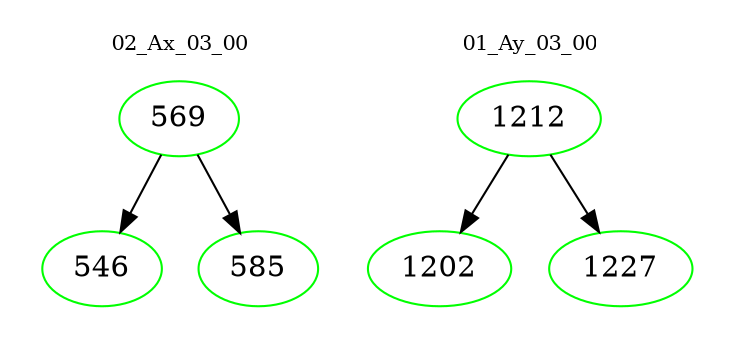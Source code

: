 digraph{
subgraph cluster_0 {
color = white
label = "02_Ax_03_00";
fontsize=10;
T0_569 [label="569", color="green"]
T0_569 -> T0_546 [color="black"]
T0_546 [label="546", color="green"]
T0_569 -> T0_585 [color="black"]
T0_585 [label="585", color="green"]
}
subgraph cluster_1 {
color = white
label = "01_Ay_03_00";
fontsize=10;
T1_1212 [label="1212", color="green"]
T1_1212 -> T1_1202 [color="black"]
T1_1202 [label="1202", color="green"]
T1_1212 -> T1_1227 [color="black"]
T1_1227 [label="1227", color="green"]
}
}
